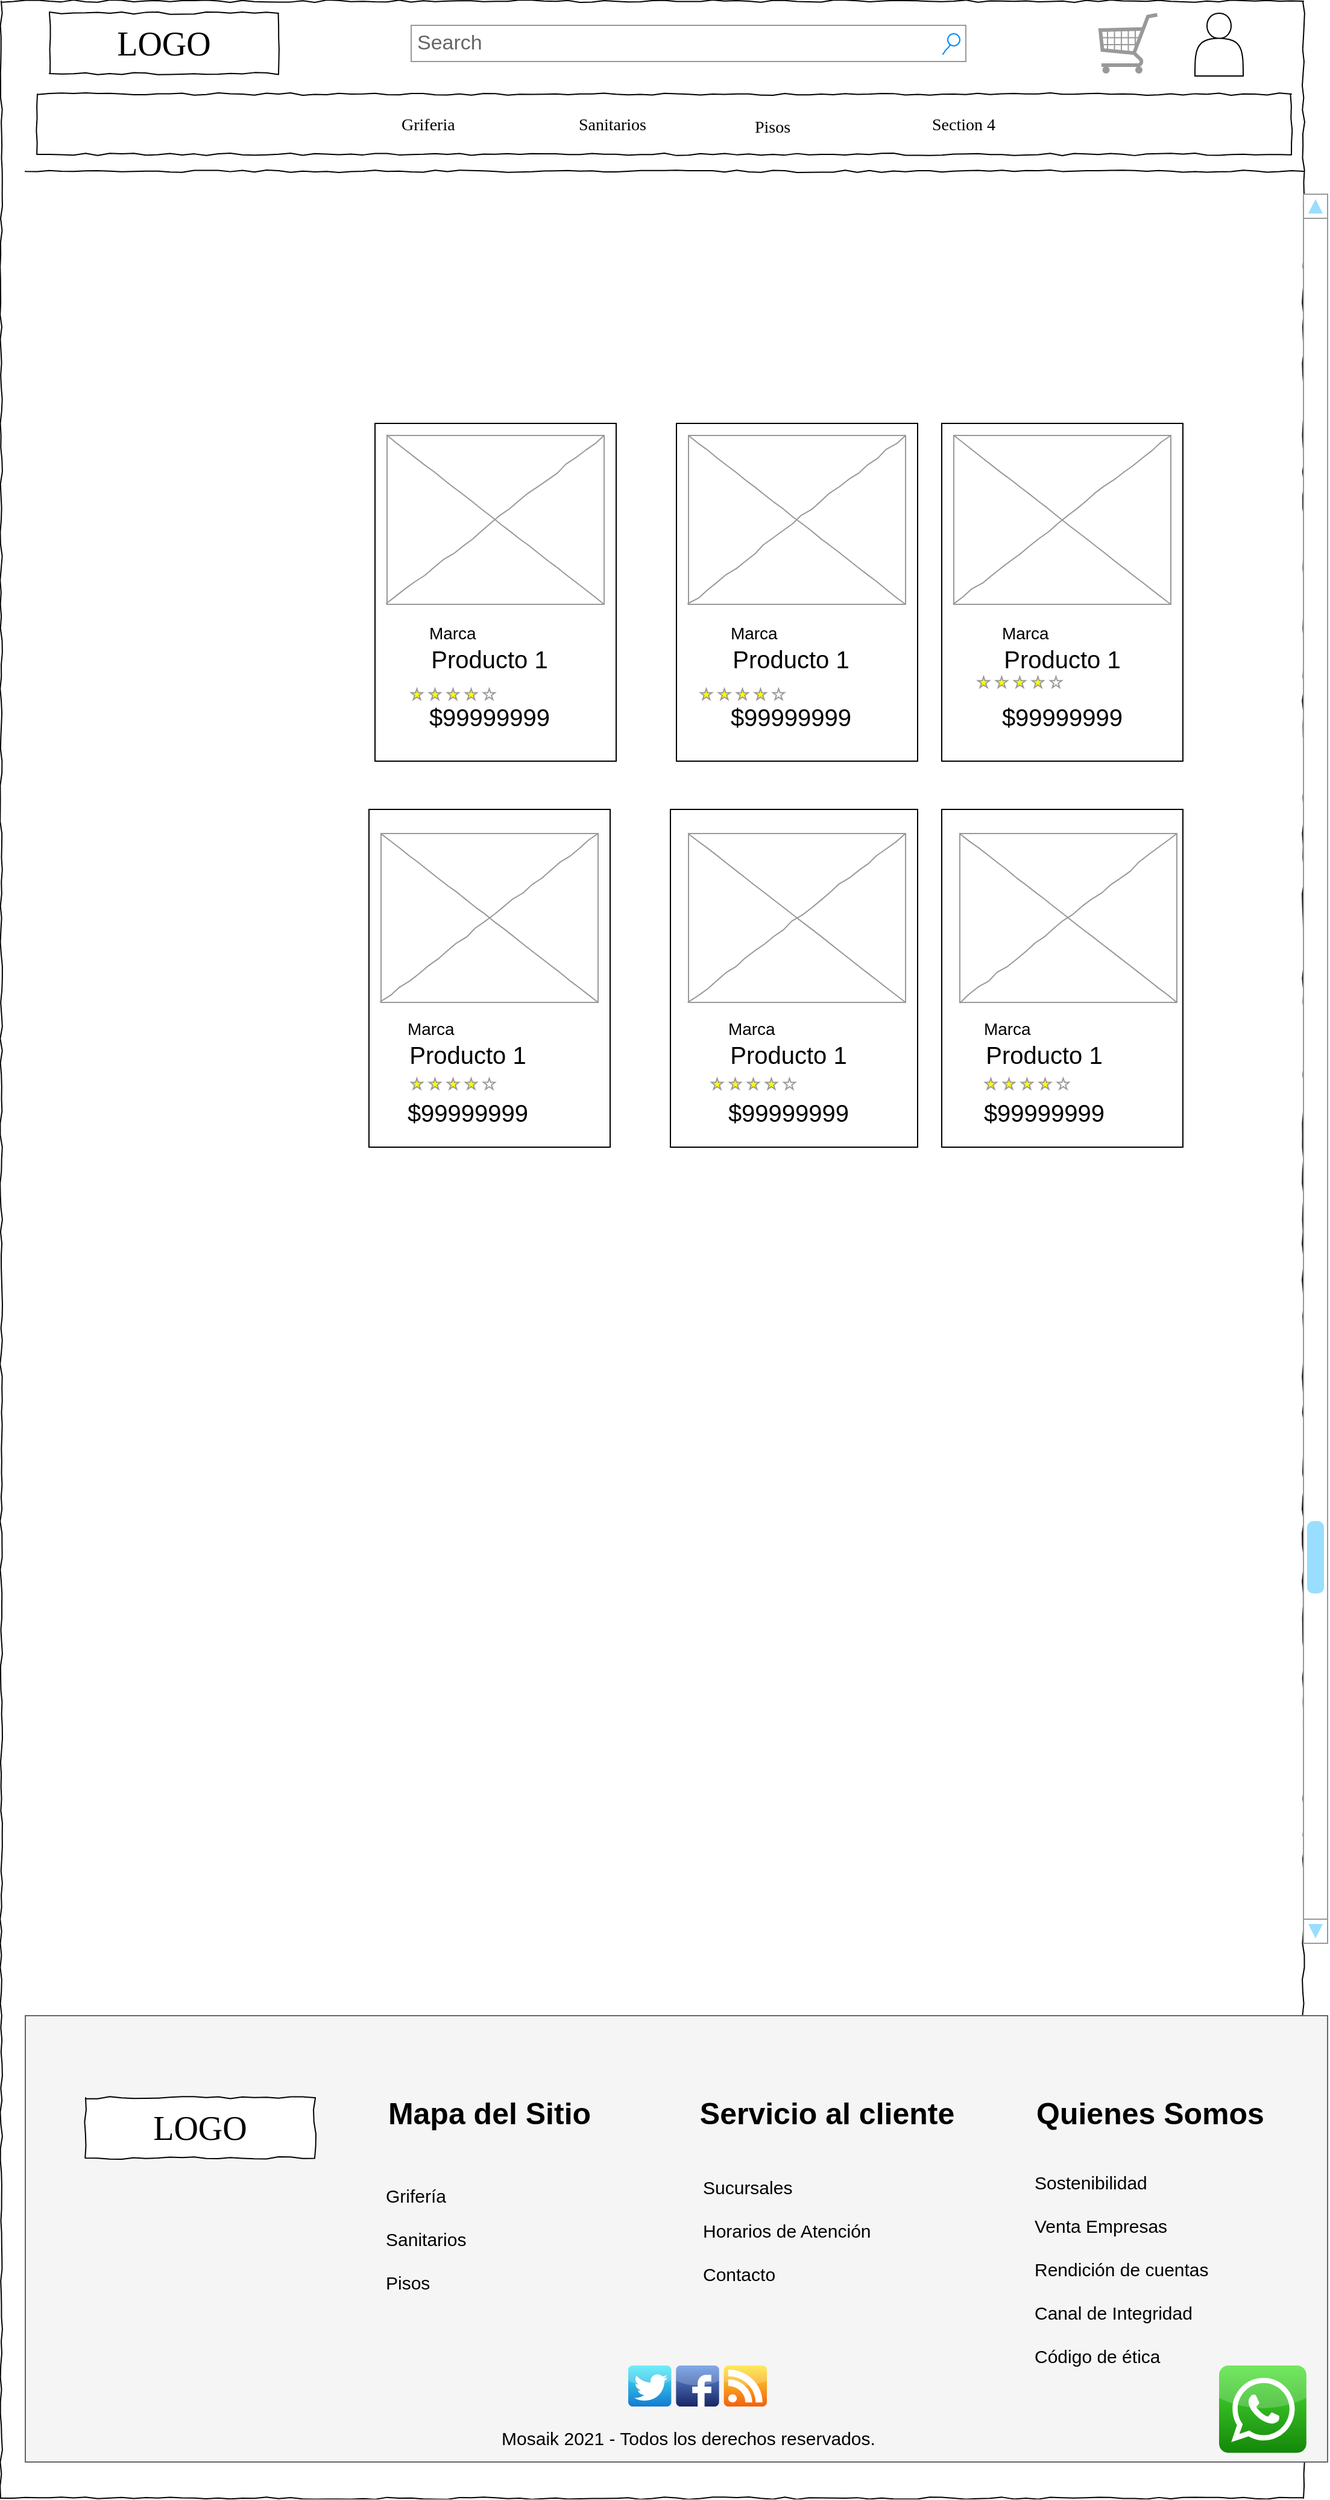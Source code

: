 <mxfile version="14.5.1" type="device"><diagram name="Page-1" id="03018318-947c-dd8e-b7a3-06fadd420f32"><mxGraphModel dx="1024" dy="592" grid="1" gridSize="10" guides="1" tooltips="1" connect="1" arrows="1" fold="1" page="1" pageScale="1" pageWidth="1100" pageHeight="850" background="#ffffff" math="0" shadow="0"><root><mxCell id="0"/><mxCell id="1" parent="0"/><mxCell id="677b7b8949515195-1" value="" style="whiteSpace=wrap;html=1;rounded=0;shadow=0;labelBackgroundColor=none;strokeColor=#000000;strokeWidth=1;fillColor=none;fontFamily=Verdana;fontSize=12;fontColor=#000000;align=center;comic=1;" parent="1" vertex="1"><mxGeometry y="50" width="1080" height="2070" as="geometry"/></mxCell><mxCell id="677b7b8949515195-2" value="LOGO" style="whiteSpace=wrap;html=1;rounded=0;shadow=0;labelBackgroundColor=none;strokeWidth=1;fontFamily=Verdana;fontSize=28;align=center;comic=1;" parent="1" vertex="1"><mxGeometry x="40" y="60" width="190" height="50" as="geometry"/></mxCell><mxCell id="677b7b8949515195-3" value="Search" style="strokeWidth=1;shadow=0;dashed=0;align=center;html=1;shape=mxgraph.mockup.forms.searchBox;strokeColor=#999999;mainText=;strokeColor2=#008cff;fontColor=#666666;fontSize=17;align=left;spacingLeft=3;rounded=0;labelBackgroundColor=none;comic=1;" parent="1" vertex="1"><mxGeometry x="340" y="70" width="460" height="30" as="geometry"/></mxCell><mxCell id="677b7b8949515195-9" value="" style="line;strokeWidth=1;html=1;rounded=0;shadow=0;labelBackgroundColor=none;fillColor=none;fontFamily=Verdana;fontSize=14;fontColor=#000000;align=center;comic=1;" parent="1" vertex="1"><mxGeometry x="20" y="186" width="1060" height="10" as="geometry"/></mxCell><mxCell id="677b7b8949515195-10" value="" style="whiteSpace=wrap;html=1;rounded=0;shadow=0;labelBackgroundColor=none;strokeWidth=1;fillColor=none;fontFamily=Verdana;fontSize=12;align=center;comic=1;" parent="1" vertex="1"><mxGeometry x="30" y="127" width="1040" height="50" as="geometry"/></mxCell><mxCell id="677b7b8949515195-11" value="Griferia" style="text;html=1;points=[];align=left;verticalAlign=top;spacingTop=-4;fontSize=14;fontFamily=Verdana" parent="1" vertex="1"><mxGeometry x="330" y="142" width="60" height="20" as="geometry"/></mxCell><mxCell id="677b7b8949515195-12" value="Sanitarios" style="text;html=1;points=[];align=left;verticalAlign=top;spacingTop=-4;fontSize=14;fontFamily=Verdana" parent="1" vertex="1"><mxGeometry x="477" y="142" width="60" height="20" as="geometry"/></mxCell><mxCell id="677b7b8949515195-13" value="Pisos" style="text;html=1;points=[];align=left;verticalAlign=top;spacingTop=-4;fontSize=14;fontFamily=Verdana" parent="1" vertex="1"><mxGeometry x="623" y="144" width="60" height="20" as="geometry"/></mxCell><mxCell id="677b7b8949515195-14" value="Section 4" style="text;html=1;points=[];align=left;verticalAlign=top;spacingTop=-4;fontSize=14;fontFamily=Verdana" parent="1" vertex="1"><mxGeometry x="770" y="142" width="60" height="20" as="geometry"/></mxCell><mxCell id="Z0_54qZpgm8ZiRzPgfmk-1" value="" style="verticalLabelPosition=bottom;shadow=0;dashed=0;align=center;html=1;verticalAlign=top;strokeWidth=1;shape=mxgraph.mockup.misc.shoppingCart;strokeColor=#999999;" parent="1" vertex="1"><mxGeometry x="910" y="60" width="50" height="50" as="geometry"/></mxCell><mxCell id="Z0_54qZpgm8ZiRzPgfmk-2" value="" style="shape=actor;whiteSpace=wrap;html=1;" parent="1" vertex="1"><mxGeometry x="990" y="60" width="40" height="52" as="geometry"/></mxCell><mxCell id="Z0_54qZpgm8ZiRzPgfmk-38" value="" style="rounded=0;whiteSpace=wrap;html=1;fontSize=40;" parent="1" vertex="1"><mxGeometry x="305" y="720" width="200" height="280" as="geometry"/></mxCell><mxCell id="Z0_54qZpgm8ZiRzPgfmk-39" value="" style="verticalLabelPosition=bottom;shadow=0;dashed=0;align=center;html=1;verticalAlign=top;strokeWidth=1;shape=mxgraph.mockup.graphics.simpleIcon;strokeColor=#999999;rounded=0;labelBackgroundColor=none;fontFamily=Verdana;fontSize=14;fontColor=#000000;comic=1;" parent="1" vertex="1"><mxGeometry x="320" y="410" width="180" height="140" as="geometry"/></mxCell><mxCell id="Z0_54qZpgm8ZiRzPgfmk-40" value="&lt;div style=&quot;text-align: left&quot;&gt;&lt;span style=&quot;font-size: 14px&quot;&gt;Marca&lt;/span&gt;&lt;/div&gt;Producto 1&lt;br&gt;&lt;br&gt;$99999999" style="text;html=1;strokeColor=none;fillColor=none;align=center;verticalAlign=middle;whiteSpace=wrap;rounded=0;fontSize=20;" parent="1" vertex="1"><mxGeometry x="302" y="917" width="170" height="36" as="geometry"/></mxCell><mxCell id="Z0_54qZpgm8ZiRzPgfmk-41" value="" style="rounded=0;whiteSpace=wrap;html=1;fontSize=40;" parent="1" vertex="1"><mxGeometry x="780" y="400" width="200" height="280" as="geometry"/></mxCell><mxCell id="Z0_54qZpgm8ZiRzPgfmk-42" value="" style="verticalLabelPosition=bottom;shadow=0;dashed=0;align=center;html=1;verticalAlign=top;strokeWidth=1;shape=mxgraph.mockup.graphics.simpleIcon;strokeColor=#999999;rounded=0;labelBackgroundColor=none;fontFamily=Verdana;fontSize=14;fontColor=#000000;comic=1;" parent="1" vertex="1"><mxGeometry x="315" y="740" width="180" height="140" as="geometry"/></mxCell><mxCell id="Z0_54qZpgm8ZiRzPgfmk-43" value="&lt;div style=&quot;text-align: left&quot;&gt;&lt;span style=&quot;font-size: 14px&quot;&gt;Marca&lt;/span&gt;&lt;/div&gt;Producto 1&lt;br&gt;&lt;br&gt;$99999999" style="text;html=1;strokeColor=none;fillColor=none;align=center;verticalAlign=middle;whiteSpace=wrap;rounded=0;fontSize=20;" parent="1" vertex="1"><mxGeometry x="795" y="583" width="170" height="47" as="geometry"/></mxCell><mxCell id="Z0_54qZpgm8ZiRzPgfmk-44" value="" style="rounded=0;whiteSpace=wrap;html=1;fontSize=40;" parent="1" vertex="1"><mxGeometry x="560" y="400" width="200" height="280" as="geometry"/></mxCell><mxCell id="Z0_54qZpgm8ZiRzPgfmk-45" value="" style="verticalLabelPosition=bottom;shadow=0;dashed=0;align=center;html=1;verticalAlign=top;strokeWidth=1;shape=mxgraph.mockup.graphics.simpleIcon;strokeColor=#999999;rounded=0;labelBackgroundColor=none;fontFamily=Verdana;fontSize=14;fontColor=#000000;comic=1;" parent="1" vertex="1"><mxGeometry x="570" y="410" width="180" height="140" as="geometry"/></mxCell><mxCell id="Z0_54qZpgm8ZiRzPgfmk-46" value="&lt;div style=&quot;text-align: left&quot;&gt;&lt;span style=&quot;font-size: 14px&quot;&gt;Marca&lt;/span&gt;&lt;/div&gt;Producto 1&lt;br&gt;&lt;br&gt;$99999999" style="text;html=1;strokeColor=none;fillColor=none;align=center;verticalAlign=middle;whiteSpace=wrap;rounded=0;fontSize=20;" parent="1" vertex="1"><mxGeometry x="570" y="583" width="170" height="47" as="geometry"/></mxCell><mxCell id="Z0_54qZpgm8ZiRzPgfmk-47" value="" style="rounded=0;whiteSpace=wrap;html=1;fontSize=40;" parent="1" vertex="1"><mxGeometry x="310" y="400" width="200" height="280" as="geometry"/></mxCell><mxCell id="Z0_54qZpgm8ZiRzPgfmk-48" value="" style="verticalLabelPosition=bottom;shadow=0;dashed=0;align=center;html=1;verticalAlign=top;strokeWidth=1;shape=mxgraph.mockup.graphics.simpleIcon;strokeColor=#999999;rounded=0;labelBackgroundColor=none;fontFamily=Verdana;fontSize=14;fontColor=#000000;comic=1;" parent="1" vertex="1"><mxGeometry x="320" y="410" width="180" height="140" as="geometry"/></mxCell><mxCell id="Z0_54qZpgm8ZiRzPgfmk-49" value="&lt;div style=&quot;text-align: left&quot;&gt;&lt;span style=&quot;font-size: 14px&quot;&gt;Marca&lt;/span&gt;&lt;/div&gt;Producto 1&lt;br&gt;&lt;br&gt;$99999999" style="text;html=1;strokeColor=none;fillColor=none;align=center;verticalAlign=middle;whiteSpace=wrap;rounded=0;fontSize=20;" parent="1" vertex="1"><mxGeometry x="320" y="583" width="170" height="47" as="geometry"/></mxCell><mxCell id="Z0_54qZpgm8ZiRzPgfmk-52" value="" style="rounded=0;whiteSpace=wrap;html=1;fontSize=20;fillColor=#f5f5f5;strokeColor=#666666;fontColor=#333333;" parent="1" vertex="1"><mxGeometry x="20" y="1720" width="1080" height="370" as="geometry"/></mxCell><mxCell id="Z0_54qZpgm8ZiRzPgfmk-69" value="" style="verticalLabelPosition=bottom;shadow=0;dashed=0;align=center;html=1;verticalAlign=top;strokeWidth=1;shape=mxgraph.mockup.misc.rating;strokeColor=#999999;fillColor=#ffff00;emptyFillColor=#ffffff;grade=4;ratingScale=5;ratingStyle=star;fontSize=20;" parent="1" vertex="1"><mxGeometry x="810" y="610" width="94" height="10" as="geometry"/></mxCell><mxCell id="Z0_54qZpgm8ZiRzPgfmk-70" value="" style="verticalLabelPosition=bottom;shadow=0;dashed=0;align=center;html=1;verticalAlign=top;strokeWidth=1;shape=mxgraph.mockup.misc.rating;strokeColor=#999999;fillColor=#ffff00;emptyFillColor=#ffffff;grade=4;ratingScale=5;ratingStyle=star;fontSize=20;" parent="1" vertex="1"><mxGeometry x="580" y="620" width="94" height="10" as="geometry"/></mxCell><mxCell id="Z0_54qZpgm8ZiRzPgfmk-71" value="" style="verticalLabelPosition=bottom;shadow=0;dashed=0;align=center;html=1;verticalAlign=top;strokeWidth=1;shape=mxgraph.mockup.misc.rating;strokeColor=#999999;fillColor=#ffff00;emptyFillColor=#ffffff;grade=4;ratingScale=5;ratingStyle=star;fontSize=20;" parent="1" vertex="1"><mxGeometry x="340" y="620" width="94" height="10" as="geometry"/></mxCell><mxCell id="Z0_54qZpgm8ZiRzPgfmk-72" value="" style="verticalLabelPosition=bottom;shadow=0;dashed=0;align=center;html=1;verticalAlign=top;strokeWidth=1;shape=mxgraph.mockup.navigation.scrollBar;strokeColor=#999999;barPos=20;fillColor2=#99ddff;strokeColor2=none;direction=north;fontSize=20;" parent="1" vertex="1"><mxGeometry x="1080" y="210" width="20" height="1450" as="geometry"/></mxCell><mxCell id="Z0_54qZpgm8ZiRzPgfmk-74" value="&lt;span style=&quot;font-size: 25px;&quot;&gt;Quienes Somos&lt;/span&gt;&lt;div style=&quot;text-align: left; font-size: 25px;&quot;&gt;&lt;/div&gt;" style="text;html=1;strokeColor=none;fillColor=none;align=center;verticalAlign=middle;whiteSpace=wrap;rounded=0;fontSize=25;fontStyle=1" parent="1" vertex="1"><mxGeometry x="848" y="1770" width="210" height="60" as="geometry"/></mxCell><mxCell id="Z0_54qZpgm8ZiRzPgfmk-75" value="&lt;span style=&quot;font-size: 25px&quot;&gt;Servicio al cliente&lt;/span&gt;&lt;div style=&quot;text-align: left ; font-size: 25px&quot;&gt;&lt;/div&gt;" style="text;html=1;strokeColor=none;fillColor=none;align=center;verticalAlign=middle;whiteSpace=wrap;rounded=0;fontSize=25;fontStyle=1" parent="1" vertex="1"><mxGeometry x="560" y="1770" width="250" height="60" as="geometry"/></mxCell><mxCell id="Z0_54qZpgm8ZiRzPgfmk-76" value="&lt;span style=&quot;font-size: 25px&quot;&gt;Mapa del Sitio&lt;/span&gt;&lt;div style=&quot;text-align: left ; font-size: 25px&quot;&gt;&lt;/div&gt;" style="text;html=1;strokeColor=none;fillColor=none;align=center;verticalAlign=middle;whiteSpace=wrap;rounded=0;fontSize=25;fontStyle=1" parent="1" vertex="1"><mxGeometry x="280" y="1770" width="250" height="60" as="geometry"/></mxCell><mxCell id="Z0_54qZpgm8ZiRzPgfmk-77" value="Sucursales&lt;br&gt;&lt;br&gt;Horarios de Atención&lt;br&gt;&lt;br&gt;Contacto&lt;br&gt;&lt;div style=&quot;font-size: 15px&quot;&gt;&lt;/div&gt;" style="text;html=1;strokeColor=none;fillColor=none;align=left;verticalAlign=middle;whiteSpace=wrap;rounded=0;fontSize=15;fontStyle=0" parent="1" vertex="1"><mxGeometry x="580" y="1838" width="160" height="120" as="geometry"/></mxCell><mxCell id="Z0_54qZpgm8ZiRzPgfmk-78" value="&lt;div&gt;Sostenibilidad&lt;/div&gt;&lt;div&gt;&lt;br&gt;&lt;/div&gt;&lt;div&gt;Venta Empresas&lt;/div&gt;&lt;div&gt;&lt;br&gt;&lt;/div&gt;&lt;div&gt;Rendición de cuentas&lt;/div&gt;&lt;div&gt;&lt;br&gt;&lt;/div&gt;&lt;div&gt;Canal de Integridad&lt;/div&gt;&lt;div&gt;&lt;br&gt;&lt;/div&gt;&lt;div&gt;Código de ética&lt;/div&gt;&lt;div style=&quot;font-size: 15px&quot;&gt;&lt;/div&gt;" style="text;html=1;strokeColor=none;fillColor=none;align=left;verticalAlign=middle;whiteSpace=wrap;rounded=0;fontSize=15;fontStyle=0" parent="1" vertex="1"><mxGeometry x="855" y="1830" width="160" height="200" as="geometry"/></mxCell><mxCell id="Z0_54qZpgm8ZiRzPgfmk-79" value="Grifería&lt;br&gt;&lt;br&gt;Sanitarios&lt;br&gt;&lt;br&gt;Pisos&lt;br&gt;&lt;div style=&quot;font-size: 15px&quot;&gt;&lt;/div&gt;" style="text;html=1;strokeColor=none;fillColor=none;align=left;verticalAlign=middle;whiteSpace=wrap;rounded=0;fontSize=15;fontStyle=0" parent="1" vertex="1"><mxGeometry x="317" y="1845" width="160" height="120" as="geometry"/></mxCell><mxCell id="Z0_54qZpgm8ZiRzPgfmk-80" value="Mosaik 2021 - Todos los derechos reservados.&lt;br&gt;&lt;div style=&quot;font-size: 15px&quot;&gt;&lt;/div&gt;" style="text;html=1;strokeColor=none;fillColor=none;align=center;verticalAlign=middle;whiteSpace=wrap;rounded=0;fontSize=15;fontStyle=0" parent="1" vertex="1"><mxGeometry x="40" y="2050" width="1060" height="40" as="geometry"/></mxCell><mxCell id="Z0_54qZpgm8ZiRzPgfmk-83" value="" style="dashed=0;outlineConnect=0;html=1;align=center;labelPosition=center;verticalLabelPosition=bottom;verticalAlign=top;shape=mxgraph.webicons.whatsapp;fillColor=#4FE238;gradientColor=#138709;fontSize=15;" parent="1" vertex="1"><mxGeometry x="1010" y="2010" width="72.4" height="72.4" as="geometry"/></mxCell><mxCell id="Z0_54qZpgm8ZiRzPgfmk-88" value="" style="group" parent="1" vertex="1" connectable="0"><mxGeometry x="520" y="2010" width="115" height="34" as="geometry"/></mxCell><mxCell id="Z0_54qZpgm8ZiRzPgfmk-82" value="" style="dashed=0;outlineConnect=0;html=1;align=center;labelPosition=center;verticalLabelPosition=bottom;verticalAlign=top;shape=mxgraph.webicons.twitter;fillColor=#49EAF7;gradientColor=#137BD0;fontSize=15;" parent="Z0_54qZpgm8ZiRzPgfmk-88" vertex="1"><mxGeometry width="35.69" height="34" as="geometry"/></mxCell><mxCell id="Z0_54qZpgm8ZiRzPgfmk-84" value="" style="dashed=0;outlineConnect=0;html=1;align=center;labelPosition=center;verticalLabelPosition=bottom;verticalAlign=top;shape=mxgraph.webicons.facebook;fillColor=#6294E4;gradientColor=#1A2665;fontSize=15;" parent="Z0_54qZpgm8ZiRzPgfmk-88" vertex="1"><mxGeometry x="39.655" width="35.69" height="34" as="geometry"/></mxCell><mxCell id="Z0_54qZpgm8ZiRzPgfmk-86" value="" style="dashed=0;outlineConnect=0;html=1;align=center;labelPosition=center;verticalLabelPosition=bottom;verticalAlign=top;shape=mxgraph.webicons.rss;fillColor=#FDE532;gradientColor=#F4600D;fontSize=15;" parent="Z0_54qZpgm8ZiRzPgfmk-88" vertex="1"><mxGeometry x="79.31" width="35.69" height="34" as="geometry"/></mxCell><mxCell id="Z0_54qZpgm8ZiRzPgfmk-89" value="LOGO" style="whiteSpace=wrap;html=1;rounded=0;shadow=0;labelBackgroundColor=none;strokeWidth=1;fontFamily=Verdana;fontSize=28;align=center;comic=1;" parent="1" vertex="1"><mxGeometry x="70" y="1788" width="190" height="50" as="geometry"/></mxCell><mxCell id="t8FTlrH0B5vnClGWlazu-7" value="" style="verticalLabelPosition=bottom;shadow=0;dashed=0;align=center;html=1;verticalAlign=top;strokeWidth=1;shape=mxgraph.mockup.misc.rating;strokeColor=#999999;fillColor=#ffff00;emptyFillColor=#ffffff;grade=4;ratingScale=5;ratingStyle=star;fontSize=20;" vertex="1" parent="1"><mxGeometry x="340" y="943" width="94" height="10" as="geometry"/></mxCell><mxCell id="t8FTlrH0B5vnClGWlazu-8" value="" style="verticalLabelPosition=bottom;shadow=0;dashed=0;align=center;html=1;verticalAlign=top;strokeWidth=1;shape=mxgraph.mockup.graphics.simpleIcon;strokeColor=#999999;rounded=0;labelBackgroundColor=none;fontFamily=Verdana;fontSize=14;fontColor=#000000;comic=1;" vertex="1" parent="1"><mxGeometry x="790" y="410" width="180" height="140" as="geometry"/></mxCell><mxCell id="t8FTlrH0B5vnClGWlazu-9" value="" style="rounded=0;whiteSpace=wrap;html=1;fontSize=40;" vertex="1" parent="1"><mxGeometry x="555" y="720" width="205" height="280" as="geometry"/></mxCell><mxCell id="t8FTlrH0B5vnClGWlazu-10" value="" style="rounded=0;whiteSpace=wrap;html=1;fontSize=40;" vertex="1" parent="1"><mxGeometry x="780" y="720" width="200" height="280" as="geometry"/></mxCell><mxCell id="t8FTlrH0B5vnClGWlazu-12" value="" style="verticalLabelPosition=bottom;shadow=0;dashed=0;align=center;html=1;verticalAlign=top;strokeWidth=1;shape=mxgraph.mockup.graphics.simpleIcon;strokeColor=#999999;rounded=0;labelBackgroundColor=none;fontFamily=Verdana;fontSize=14;fontColor=#000000;comic=1;" vertex="1" parent="1"><mxGeometry x="570" y="740" width="180" height="140" as="geometry"/></mxCell><mxCell id="t8FTlrH0B5vnClGWlazu-13" value="" style="verticalLabelPosition=bottom;shadow=0;dashed=0;align=center;html=1;verticalAlign=top;strokeWidth=1;shape=mxgraph.mockup.graphics.simpleIcon;strokeColor=#999999;rounded=0;labelBackgroundColor=none;fontFamily=Verdana;fontSize=14;fontColor=#000000;comic=1;" vertex="1" parent="1"><mxGeometry x="795" y="740" width="180" height="140" as="geometry"/></mxCell><mxCell id="t8FTlrH0B5vnClGWlazu-14" value="&lt;div style=&quot;text-align: left&quot;&gt;&lt;span style=&quot;font-size: 14px&quot;&gt;Marca&lt;/span&gt;&lt;/div&gt;Producto 1&lt;br&gt;&lt;br&gt;$99999999" style="text;html=1;strokeColor=none;fillColor=none;align=center;verticalAlign=middle;whiteSpace=wrap;rounded=0;fontSize=20;" vertex="1" parent="1"><mxGeometry x="568" y="917" width="170" height="36" as="geometry"/></mxCell><mxCell id="t8FTlrH0B5vnClGWlazu-18" value="" style="verticalLabelPosition=bottom;shadow=0;dashed=0;align=center;html=1;verticalAlign=top;strokeWidth=1;shape=mxgraph.mockup.misc.rating;strokeColor=#999999;fillColor=#ffff00;emptyFillColor=#ffffff;grade=4;ratingScale=5;ratingStyle=star;fontSize=20;" vertex="1" parent="1"><mxGeometry x="589" y="943" width="94" height="10" as="geometry"/></mxCell><mxCell id="t8FTlrH0B5vnClGWlazu-19" value="" style="verticalLabelPosition=bottom;shadow=0;dashed=0;align=center;html=1;verticalAlign=top;strokeWidth=1;shape=mxgraph.mockup.misc.rating;strokeColor=#999999;fillColor=#ffff00;emptyFillColor=#ffffff;grade=4;ratingScale=5;ratingStyle=star;fontSize=20;" vertex="1" parent="1"><mxGeometry x="816" y="943" width="94" height="10" as="geometry"/></mxCell><mxCell id="t8FTlrH0B5vnClGWlazu-20" value="&lt;div style=&quot;text-align: left&quot;&gt;&lt;span style=&quot;font-size: 14px&quot;&gt;Marca&lt;/span&gt;&lt;/div&gt;Producto 1&lt;br&gt;&lt;br&gt;$99999999" style="text;html=1;strokeColor=none;fillColor=none;align=center;verticalAlign=middle;whiteSpace=wrap;rounded=0;fontSize=20;" vertex="1" parent="1"><mxGeometry x="780" y="917" width="170" height="36" as="geometry"/></mxCell></root></mxGraphModel></diagram></mxfile>